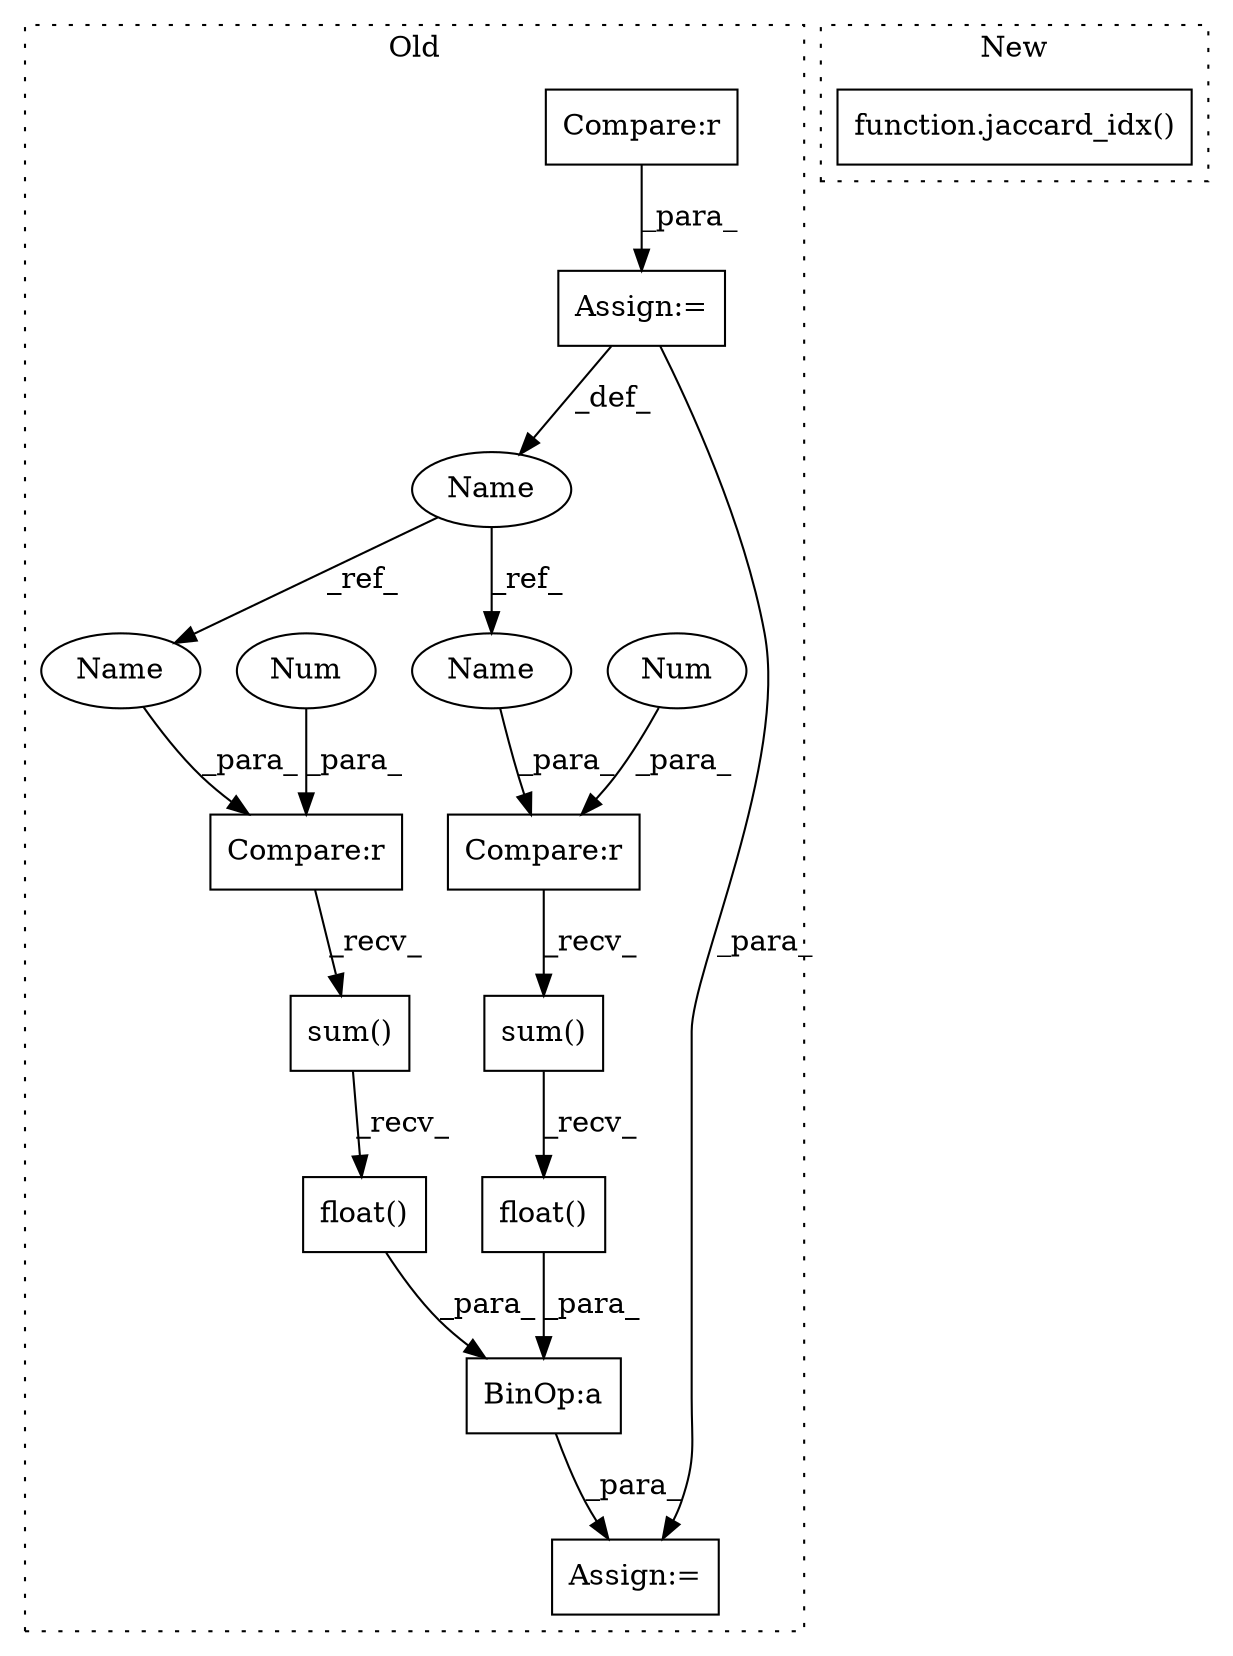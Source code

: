 digraph G {
subgraph cluster0 {
1 [label="float()" a="75" s="5510" l="29" shape="box"];
3 [label="Assign:=" a="68" s="5418" l="3" shape="box"];
4 [label="BinOp:a" a="82" s="5539" l="3" shape="box"];
5 [label="Compare:r" a="40" s="5421" l="10" shape="box"];
6 [label="sum()" a="75" s="5542" l="21" shape="box"];
7 [label="float()" a="75" s="5542" l="29" shape="box"];
8 [label="sum()" a="75" s="5510" l="21" shape="box"];
9 [label="Compare:r" a="40" s="5542" l="15" shape="box"];
10 [label="Num" a="76" s="5555" l="1" shape="ellipse"];
11 [label="Compare:r" a="40" s="5510" l="15" shape="box"];
12 [label="Name" a="87" s="5440" l="8" shape="ellipse"];
13 [label="Num" a="76" s="5523" l="1" shape="ellipse"];
14 [label="Assign:=" a="68" s="5507" l="3" shape="box"];
15 [label="Name" a="87" s="5511" l="8" shape="ellipse"];
16 [label="Name" a="87" s="5543" l="8" shape="ellipse"];
label = "Old";
style="dotted";
}
subgraph cluster1 {
2 [label="function.jaccard_idx()" a="75" s="5594,5638" l="12,96" shape="box"];
label = "New";
style="dotted";
}
1 -> 4 [label="_para_"];
3 -> 14 [label="_para_"];
3 -> 12 [label="_def_"];
4 -> 14 [label="_para_"];
5 -> 3 [label="_para_"];
6 -> 7 [label="_recv_"];
7 -> 4 [label="_para_"];
8 -> 1 [label="_recv_"];
9 -> 6 [label="_recv_"];
10 -> 9 [label="_para_"];
11 -> 8 [label="_recv_"];
12 -> 15 [label="_ref_"];
12 -> 16 [label="_ref_"];
13 -> 11 [label="_para_"];
15 -> 11 [label="_para_"];
16 -> 9 [label="_para_"];
}